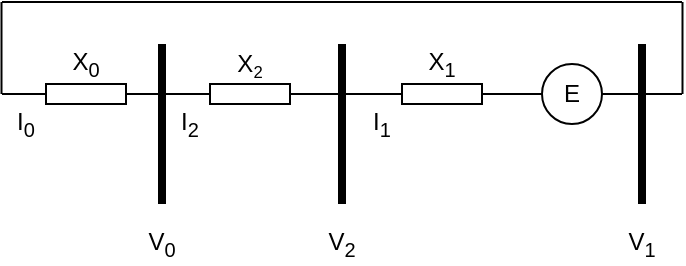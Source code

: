 <mxfile version="13.7.5" type="device"><diagram id="zrN-kkmg-XZF0JXl0gmT" name="Page-1"><mxGraphModel dx="868" dy="439" grid="1" gridSize="10" guides="1" tooltips="1" connect="1" arrows="1" fold="1" page="1" pageScale="1" pageWidth="827" pageHeight="1169" math="0" shadow="0"><root><mxCell id="0"/><mxCell id="1" parent="0"/><mxCell id="hKksoAiUiBYuMOLunzw1-30" value="" style="endArrow=none;html=1;strokeWidth=1;shape=link;width=340.5;" parent="1" edge="1"><mxGeometry width="50" height="50" relative="1" as="geometry"><mxPoint x="460" y="345" as="sourcePoint"/><mxPoint x="460" y="299" as="targetPoint"/></mxGeometry></mxCell><mxCell id="hKksoAiUiBYuMOLunzw1-27" value="" style="endArrow=none;html=1;strokeWidth=1;shape=link;width=46;" parent="1" edge="1"><mxGeometry width="50" height="50" relative="1" as="geometry"><mxPoint x="290" y="322" as="sourcePoint"/><mxPoint x="630" y="322" as="targetPoint"/></mxGeometry></mxCell><mxCell id="HEW5BSOsywEt17gdANaR-24" value="" style="rounded=0;whiteSpace=wrap;html=1;" parent="1" vertex="1"><mxGeometry x="312" y="340" width="40" height="10" as="geometry"/></mxCell><mxCell id="HEW5BSOsywEt17gdANaR-26" value="X&lt;sub&gt;0&lt;/sub&gt;" style="text;html=1;strokeColor=none;fillColor=none;align=center;verticalAlign=middle;whiteSpace=wrap;rounded=0;" parent="1" vertex="1"><mxGeometry x="322" y="320" width="20" height="20" as="geometry"/></mxCell><mxCell id="hKksoAiUiBYuMOLunzw1-1" value="" style="endArrow=none;html=1;strokeWidth=4;" parent="1" edge="1"><mxGeometry width="50" height="50" relative="1" as="geometry"><mxPoint x="370" y="400" as="sourcePoint"/><mxPoint x="370" y="320" as="targetPoint"/></mxGeometry></mxCell><mxCell id="hKksoAiUiBYuMOLunzw1-3" value="E" style="ellipse;whiteSpace=wrap;html=1;aspect=fixed;" parent="1" vertex="1"><mxGeometry x="560" y="330" width="30" height="30" as="geometry"/></mxCell><mxCell id="hKksoAiUiBYuMOLunzw1-4" value="" style="endArrow=none;html=1;strokeWidth=4;" parent="1" edge="1"><mxGeometry width="50" height="50" relative="1" as="geometry"><mxPoint x="460" y="400" as="sourcePoint"/><mxPoint x="460" y="320" as="targetPoint"/></mxGeometry></mxCell><mxCell id="hKksoAiUiBYuMOLunzw1-5" value="" style="endArrow=none;html=1;strokeWidth=4;" parent="1" edge="1"><mxGeometry width="50" height="50" relative="1" as="geometry"><mxPoint x="610" y="400" as="sourcePoint"/><mxPoint x="610" y="320" as="targetPoint"/></mxGeometry></mxCell><mxCell id="hKksoAiUiBYuMOLunzw1-6" value="" style="rounded=0;whiteSpace=wrap;html=1;" parent="1" vertex="1"><mxGeometry x="490" y="340" width="40" height="10" as="geometry"/></mxCell><mxCell id="hKksoAiUiBYuMOLunzw1-7" value="X&lt;sub&gt;1&lt;/sub&gt;" style="text;html=1;strokeColor=none;fillColor=none;align=center;verticalAlign=middle;whiteSpace=wrap;rounded=0;" parent="1" vertex="1"><mxGeometry x="500" y="320" width="20" height="20" as="geometry"/></mxCell><mxCell id="hKksoAiUiBYuMOLunzw1-18" value="" style="rounded=0;whiteSpace=wrap;html=1;" parent="1" vertex="1"><mxGeometry x="394" y="340" width="40" height="10" as="geometry"/></mxCell><mxCell id="hKksoAiUiBYuMOLunzw1-19" value="X&lt;span style=&quot;font-size: 10px&quot;&gt;&lt;sub&gt;2&lt;/sub&gt;&lt;/span&gt;" style="text;html=1;strokeColor=none;fillColor=none;align=center;verticalAlign=middle;whiteSpace=wrap;rounded=0;" parent="1" vertex="1"><mxGeometry x="404" y="320" width="20" height="20" as="geometry"/></mxCell><mxCell id="hKksoAiUiBYuMOLunzw1-21" value="V&lt;sub&gt;2&lt;/sub&gt;" style="text;html=1;strokeColor=none;fillColor=none;align=center;verticalAlign=middle;whiteSpace=wrap;rounded=0;" parent="1" vertex="1"><mxGeometry x="450" y="410" width="20" height="20" as="geometry"/></mxCell><mxCell id="hKksoAiUiBYuMOLunzw1-22" value="V&lt;sub&gt;0&lt;/sub&gt;" style="text;html=1;strokeColor=none;fillColor=none;align=center;verticalAlign=middle;whiteSpace=wrap;rounded=0;" parent="1" vertex="1"><mxGeometry x="360" y="410" width="20" height="20" as="geometry"/></mxCell><mxCell id="hKksoAiUiBYuMOLunzw1-23" value="V&lt;sub&gt;1&lt;/sub&gt;" style="text;html=1;strokeColor=none;fillColor=none;align=center;verticalAlign=middle;whiteSpace=wrap;rounded=0;" parent="1" vertex="1"><mxGeometry x="600" y="410" width="20" height="20" as="geometry"/></mxCell><mxCell id="hKksoAiUiBYuMOLunzw1-24" value="I&lt;sub&gt;0&lt;/sub&gt;" style="text;html=1;strokeColor=none;fillColor=none;align=center;verticalAlign=middle;whiteSpace=wrap;rounded=0;" parent="1" vertex="1"><mxGeometry x="292" y="350" width="20" height="20" as="geometry"/></mxCell><mxCell id="hKksoAiUiBYuMOLunzw1-25" value="I&lt;sub&gt;2&lt;/sub&gt;" style="text;html=1;strokeColor=none;fillColor=none;align=center;verticalAlign=middle;whiteSpace=wrap;rounded=0;" parent="1" vertex="1"><mxGeometry x="374" y="350" width="20" height="20" as="geometry"/></mxCell><mxCell id="hKksoAiUiBYuMOLunzw1-26" value="I&lt;sub&gt;1&lt;/sub&gt;" style="text;html=1;strokeColor=none;fillColor=none;align=center;verticalAlign=middle;whiteSpace=wrap;rounded=0;" parent="1" vertex="1"><mxGeometry x="470" y="350" width="20" height="20" as="geometry"/></mxCell></root></mxGraphModel></diagram></mxfile>